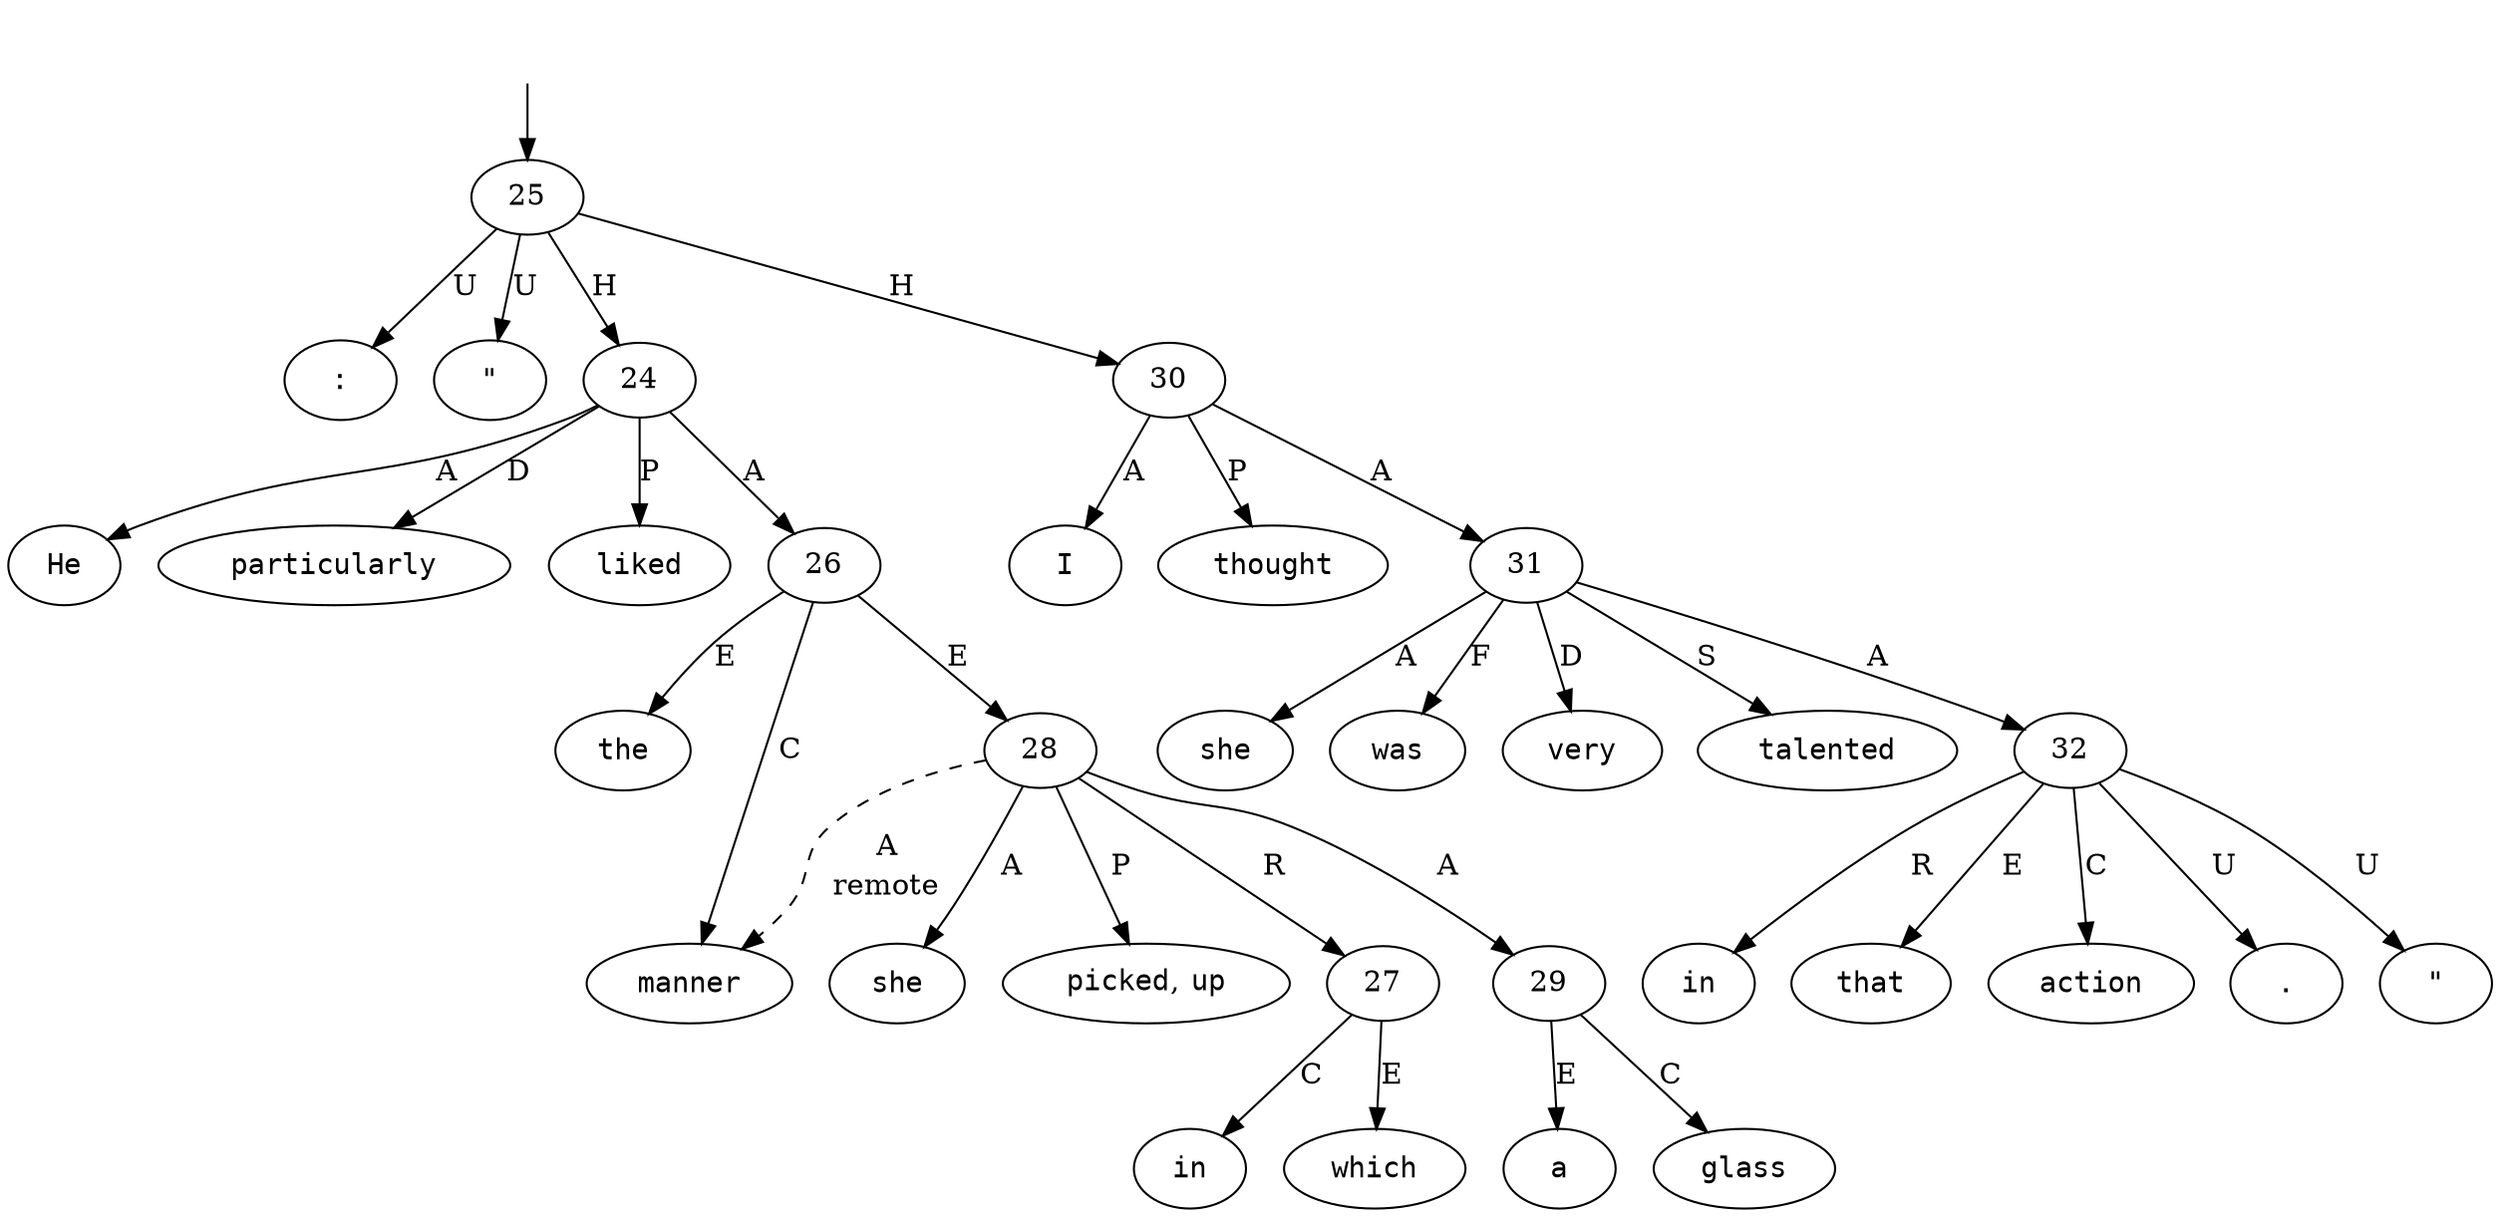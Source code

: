 digraph "126002" {
  top [ style=invis ];
  top -> 25;
  0 [ shape=oval, label=<<table align="center" border="0" cellspacing="0"><tr><td colspan="2"><font face="Courier">He</font></td></tr></table>> ];
  1 [ shape=oval, label=<<table align="center" border="0" cellspacing="0"><tr><td colspan="2"><font face="Courier">particularly</font></td></tr></table>> ];
  2 [ shape=oval, label=<<table align="center" border="0" cellspacing="0"><tr><td colspan="2"><font face="Courier">liked</font></td></tr></table>> ];
  3 [ shape=oval, label=<<table align="center" border="0" cellspacing="0"><tr><td colspan="2"><font face="Courier">the</font></td></tr></table>> ];
  4 [ shape=oval, label=<<table align="center" border="0" cellspacing="0"><tr><td colspan="2"><font face="Courier">manner</font></td></tr></table>> ];
  5 [ shape=oval, label=<<table align="center" border="0" cellspacing="0"><tr><td colspan="2"><font face="Courier">in</font></td></tr></table>> ];
  6 [ shape=oval, label=<<table align="center" border="0" cellspacing="0"><tr><td colspan="2"><font face="Courier">which</font></td></tr></table>> ];
  7 [ shape=oval, label=<<table align="center" border="0" cellspacing="0"><tr><td colspan="2"><font face="Courier">she</font></td></tr></table>> ];
  8 [ shape=oval, label=<<table align="center" border="0" cellspacing="0"><tr><td colspan="2"><font face="Courier">picked</font>,&nbsp;<font face="Courier">up</font></td></tr></table>> ];
  9 [ shape=oval, label=<<table align="center" border="0" cellspacing="0"><tr><td colspan="2"><font face="Courier">a</font></td></tr></table>> ];
  10 [ shape=oval, label=<<table align="center" border="0" cellspacing="0"><tr><td colspan="2"><font face="Courier">glass</font></td></tr></table>> ];
  11 [ shape=oval, label=<<table align="center" border="0" cellspacing="0"><tr><td colspan="2"><font face="Courier">:</font></td></tr></table>> ];
  12 [ shape=oval, label=<<table align="center" border="0" cellspacing="0"><tr><td colspan="2"><font face="Courier">&quot;</font></td></tr></table>> ];
  13 [ shape=oval, label=<<table align="center" border="0" cellspacing="0"><tr><td colspan="2"><font face="Courier">I</font></td></tr></table>> ];
  14 [ shape=oval, label=<<table align="center" border="0" cellspacing="0"><tr><td colspan="2"><font face="Courier">thought</font></td></tr></table>> ];
  15 [ shape=oval, label=<<table align="center" border="0" cellspacing="0"><tr><td colspan="2"><font face="Courier">she</font></td></tr></table>> ];
  16 [ shape=oval, label=<<table align="center" border="0" cellspacing="0"><tr><td colspan="2"><font face="Courier">was</font></td></tr></table>> ];
  17 [ shape=oval, label=<<table align="center" border="0" cellspacing="0"><tr><td colspan="2"><font face="Courier">very</font></td></tr></table>> ];
  18 [ shape=oval, label=<<table align="center" border="0" cellspacing="0"><tr><td colspan="2"><font face="Courier">talented</font></td></tr></table>> ];
  19 [ shape=oval, label=<<table align="center" border="0" cellspacing="0"><tr><td colspan="2"><font face="Courier">in</font></td></tr></table>> ];
  20 [ shape=oval, label=<<table align="center" border="0" cellspacing="0"><tr><td colspan="2"><font face="Courier">that</font></td></tr></table>> ];
  21 [ shape=oval, label=<<table align="center" border="0" cellspacing="0"><tr><td colspan="2"><font face="Courier">action</font></td></tr></table>> ];
  22 [ shape=oval, label=<<table align="center" border="0" cellspacing="0"><tr><td colspan="2"><font face="Courier">.</font></td></tr></table>> ];
  23 [ shape=oval, label=<<table align="center" border="0" cellspacing="0"><tr><td colspan="2"><font face="Courier">&quot;</font></td></tr></table>> ];
  24 -> 26 [ label="A" ];
  24 -> 2 [ label="P" ];
  24 -> 0 [ label="A" ];
  24 -> 1 [ label="D" ];
  25 -> 30 [ label="H" ];
  25 -> 24 [ label="H" ];
  25 -> 11 [ label="U" ];
  25 -> 12 [ label="U" ];
  26 -> 3 [ label="E" ];
  26 -> 28 [ label="E" ];
  26 -> 4 [ label="C" ];
  27 -> 5 [ label="C" ];
  27 -> 6 [ label="E" ];
  28 -> 27 [ label="R" ];
  28 -> 8 [ label="P" ];
  28 -> 29 [ label="A" ];
  28 -> 7 [ label="A" ];
  28 -> 4 [ label=<<table align="center" border="0" cellspacing="0"><tr><td colspan="1">A</td></tr><tr><td>remote</td></tr></table>>, style=dashed ];
  29 -> 9 [ label="E" ];
  29 -> 10 [ label="C" ];
  30 -> 14 [ label="P" ];
  30 -> 13 [ label="A" ];
  30 -> 31 [ label="A" ];
  31 -> 32 [ label="A" ];
  31 -> 17 [ label="D" ];
  31 -> 16 [ label="F" ];
  31 -> 15 [ label="A" ];
  31 -> 18 [ label="S" ];
  32 -> 20 [ label="E" ];
  32 -> 23 [ label="U" ];
  32 -> 19 [ label="R" ];
  32 -> 22 [ label="U" ];
  32 -> 21 [ label="C" ];
}


